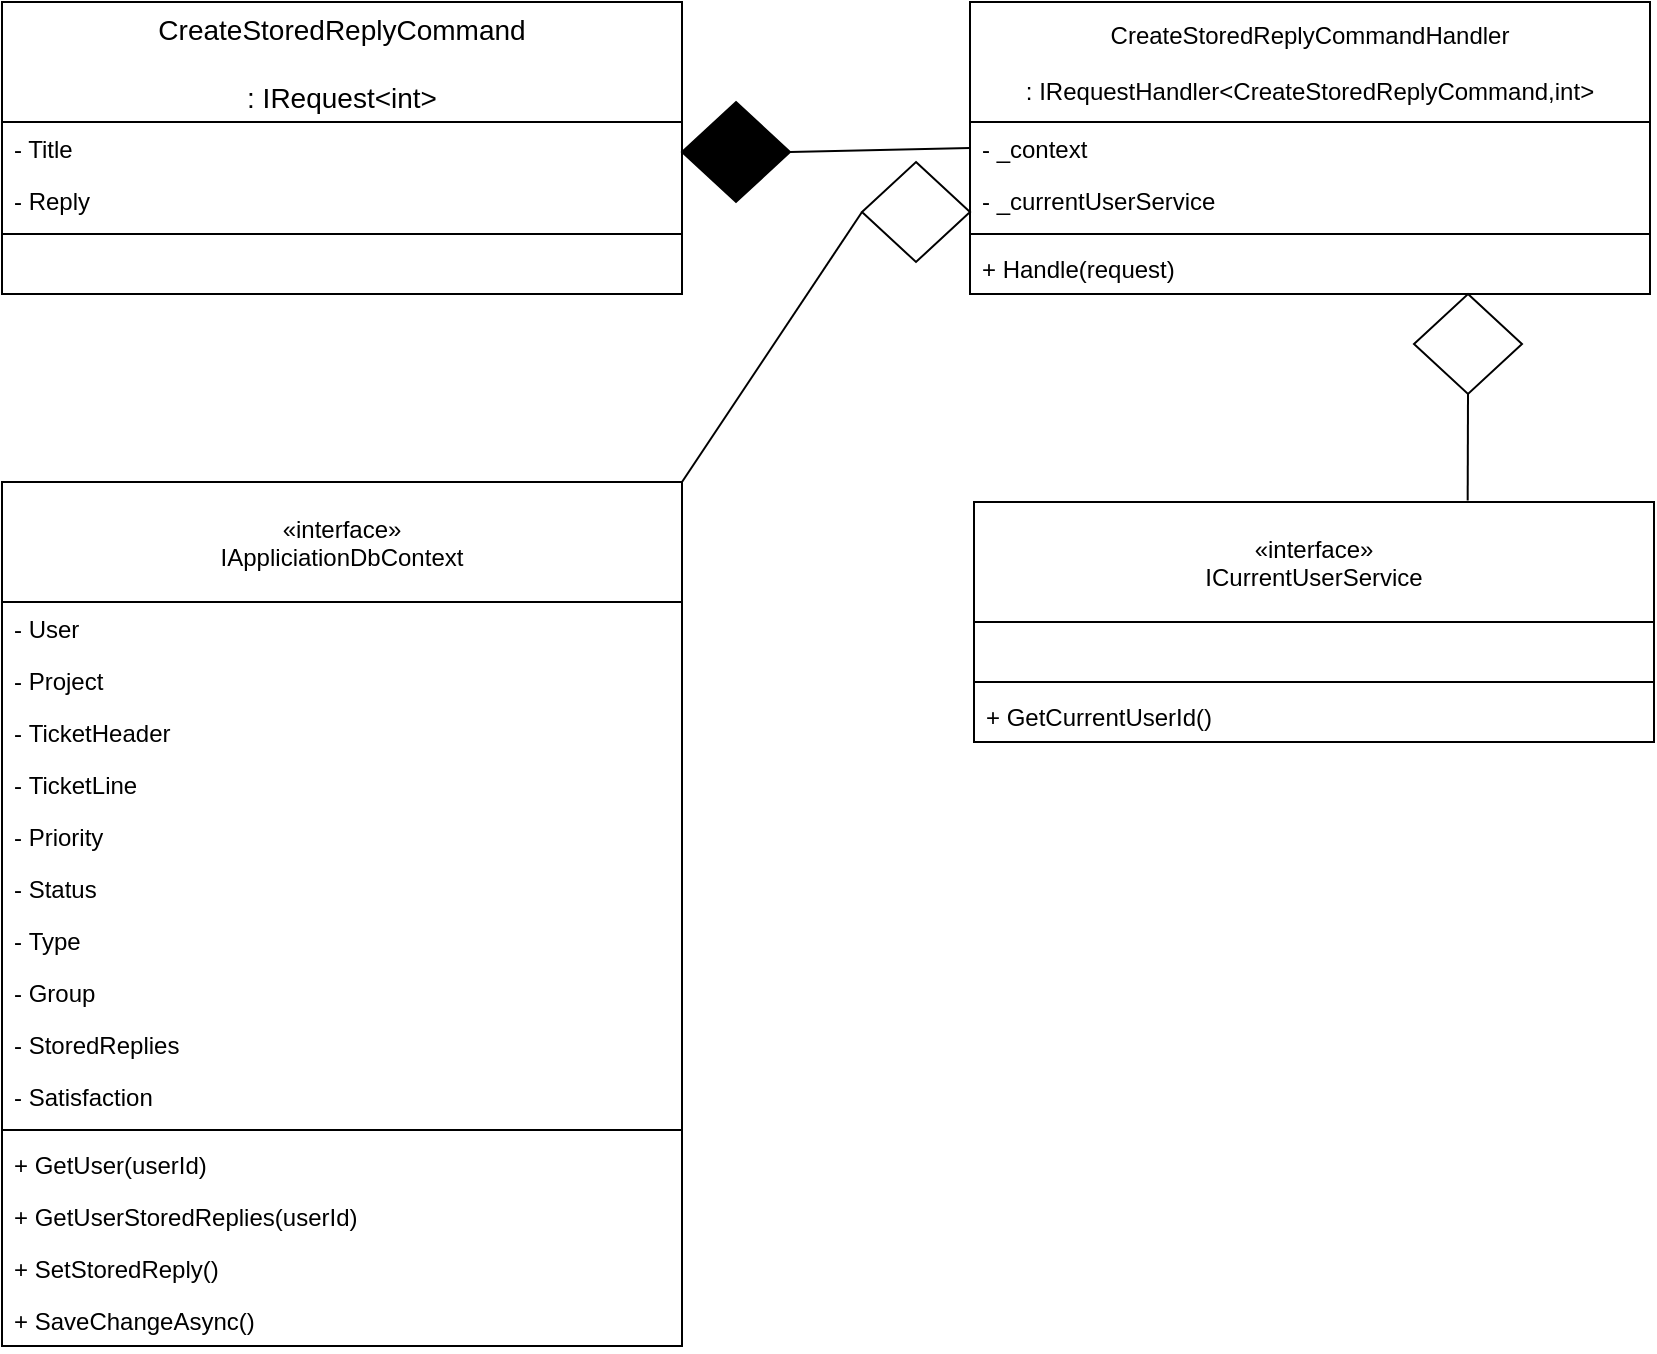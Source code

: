 <mxfile version="13.6.2" type="device"><diagram id="2NRPXZ5IK3ua5NYcsGP9" name="Page-1"><mxGraphModel dx="3479" dy="1000" grid="1" gridSize="10" guides="1" tooltips="1" connect="1" arrows="1" fold="1" page="1" pageScale="1" pageWidth="827" pageHeight="1169" math="0" shadow="0"><root><mxCell id="0"/><mxCell id="1" parent="0"/><mxCell id="5slSwj1YS3Tbna3QA5V6-1" value="" style="endArrow=none;html=1;entryX=0;entryY=0.5;entryDx=0;entryDy=0;exitX=1;exitY=0.5;exitDx=0;exitDy=0;exitPerimeter=0;" parent="1" source="5slSwj1YS3Tbna3QA5V6-2" target="5slSwj1YS3Tbna3QA5V6-11" edge="1"><mxGeometry width="50" height="50" relative="1" as="geometry"><mxPoint x="-432" y="73" as="sourcePoint"/><mxPoint x="-302" y="330" as="targetPoint"/></mxGeometry></mxCell><mxCell id="5slSwj1YS3Tbna3QA5V6-2" value="" style="strokeWidth=1;html=1;shape=mxgraph.flowchart.decision;whiteSpace=wrap;fillColor=#000000;" parent="1" vertex="1"><mxGeometry x="-486" y="50" width="54" height="50" as="geometry"/></mxCell><mxCell id="5slSwj1YS3Tbna3QA5V6-3" value="" style="endArrow=none;html=1;entryX=1;entryY=0;entryDx=0;entryDy=0;exitX=0;exitY=0.5;exitDx=0;exitDy=0;exitPerimeter=0;" parent="1" source="5slSwj1YS3Tbna3QA5V6-4" target="5slSwj1YS3Tbna3QA5V6-13" edge="1"><mxGeometry width="50" height="50" relative="1" as="geometry"><mxPoint x="-432" y="173" as="sourcePoint"/><mxPoint x="-496" y="390" as="targetPoint"/></mxGeometry></mxCell><mxCell id="5slSwj1YS3Tbna3QA5V6-4" value="" style="strokeWidth=1;html=1;shape=mxgraph.flowchart.decision;whiteSpace=wrap;" parent="1" vertex="1"><mxGeometry x="-396" y="80" width="54" height="50" as="geometry"/></mxCell><mxCell id="5slSwj1YS3Tbna3QA5V6-5" value="" style="endArrow=none;html=1;exitX=0.5;exitY=1;exitDx=0;exitDy=0;exitPerimeter=0;entryX=0.726;entryY=-0.006;entryDx=0;entryDy=0;entryPerimeter=0;" parent="1" source="5slSwj1YS3Tbna3QA5V6-6" target="5slSwj1YS3Tbna3QA5V6-24" edge="1"><mxGeometry width="50" height="50" relative="1" as="geometry"><mxPoint x="-214" y="207" as="sourcePoint"/><mxPoint x="-87" y="416" as="targetPoint"/></mxGeometry></mxCell><mxCell id="5slSwj1YS3Tbna3QA5V6-6" value="" style="strokeWidth=1;html=1;shape=mxgraph.flowchart.decision;whiteSpace=wrap;" parent="1" vertex="1"><mxGeometry x="-120" y="146" width="54" height="50" as="geometry"/></mxCell><mxCell id="5slSwj1YS3Tbna3QA5V6-7" value="CreateStoredReplyCommand&#10;&#10;: IRequest&lt;int&gt;" style="swimlane;fontStyle=0;childLayout=stackLayout;horizontal=1;startSize=60;horizontalStack=0;resizeParent=1;resizeParentMax=0;resizeLast=0;collapsible=1;marginBottom=0;align=center;fontSize=14;" parent="1" vertex="1"><mxGeometry x="-826" width="340" height="146" as="geometry"/></mxCell><mxCell id="5slSwj1YS3Tbna3QA5V6-8" value="- Title" style="text;strokeColor=none;fillColor=none;align=left;verticalAlign=top;spacingLeft=4;spacingRight=4;overflow=hidden;rotatable=0;points=[[0,0.5],[1,0.5]];portConstraint=eastwest;" parent="5slSwj1YS3Tbna3QA5V6-7" vertex="1"><mxGeometry y="60" width="340" height="26" as="geometry"/></mxCell><mxCell id="5slSwj1YS3Tbna3QA5V6-9" value="- Reply" style="text;strokeColor=none;fillColor=none;align=left;verticalAlign=top;spacingLeft=4;spacingRight=4;overflow=hidden;rotatable=0;points=[[0,0.5],[1,0.5]];portConstraint=eastwest;" parent="5slSwj1YS3Tbna3QA5V6-7" vertex="1"><mxGeometry y="86" width="340" height="26" as="geometry"/></mxCell><mxCell id="5slSwj1YS3Tbna3QA5V6-27" value="" style="line;strokeWidth=1;fillColor=none;align=left;verticalAlign=middle;spacingTop=-1;spacingLeft=3;spacingRight=3;rotatable=0;labelPosition=right;points=[];portConstraint=eastwest;" parent="5slSwj1YS3Tbna3QA5V6-7" vertex="1"><mxGeometry y="112" width="340" height="8" as="geometry"/></mxCell><mxCell id="5slSwj1YS3Tbna3QA5V6-26" value=" " style="text;strokeColor=none;fillColor=none;align=left;verticalAlign=top;spacingLeft=4;spacingRight=4;overflow=hidden;rotatable=0;points=[[0,0.5],[1,0.5]];portConstraint=eastwest;" parent="5slSwj1YS3Tbna3QA5V6-7" vertex="1"><mxGeometry y="120" width="340" height="26" as="geometry"/></mxCell><mxCell id="5slSwj1YS3Tbna3QA5V6-10" value="CreateStoredReplyCommandHandler&#10;&#10;: IRequestHandler&lt;CreateStoredReplyCommand,int&gt;" style="swimlane;fontStyle=0;childLayout=stackLayout;horizontal=1;startSize=60;fillColor=none;horizontalStack=0;resizeParent=1;resizeParentMax=0;resizeLast=0;collapsible=1;marginBottom=0;" parent="1" vertex="1"><mxGeometry x="-342" width="340" height="146" as="geometry"/></mxCell><mxCell id="5slSwj1YS3Tbna3QA5V6-11" value="- _context" style="text;strokeColor=none;fillColor=none;align=left;verticalAlign=top;spacingLeft=4;spacingRight=4;overflow=hidden;rotatable=0;points=[[0,0.5],[1,0.5]];portConstraint=eastwest;" parent="5slSwj1YS3Tbna3QA5V6-10" vertex="1"><mxGeometry y="60" width="340" height="26" as="geometry"/></mxCell><mxCell id="5slSwj1YS3Tbna3QA5V6-12" value="- _currentUserService" style="text;strokeColor=none;fillColor=none;align=left;verticalAlign=top;spacingLeft=4;spacingRight=4;overflow=hidden;rotatable=0;points=[[0,0.5],[1,0.5]];portConstraint=eastwest;" parent="5slSwj1YS3Tbna3QA5V6-10" vertex="1"><mxGeometry y="86" width="340" height="26" as="geometry"/></mxCell><mxCell id="5slSwj1YS3Tbna3QA5V6-32" value="" style="line;strokeWidth=1;fillColor=none;align=left;verticalAlign=middle;spacingTop=-1;spacingLeft=3;spacingRight=3;rotatable=0;labelPosition=right;points=[];portConstraint=eastwest;" parent="5slSwj1YS3Tbna3QA5V6-10" vertex="1"><mxGeometry y="112" width="340" height="8" as="geometry"/></mxCell><mxCell id="5slSwj1YS3Tbna3QA5V6-33" value="+ Handle(request)" style="text;strokeColor=none;fillColor=none;align=left;verticalAlign=top;spacingLeft=4;spacingRight=4;overflow=hidden;rotatable=0;points=[[0,0.5],[1,0.5]];portConstraint=eastwest;" parent="5slSwj1YS3Tbna3QA5V6-10" vertex="1"><mxGeometry y="120" width="340" height="26" as="geometry"/></mxCell><mxCell id="5slSwj1YS3Tbna3QA5V6-13" value="«interface»&#10;IAppliciationDbContext" style="swimlane;fontStyle=0;childLayout=stackLayout;horizontal=1;startSize=60;fillColor=none;horizontalStack=0;resizeParent=1;resizeParentMax=0;resizeLast=0;collapsible=1;marginBottom=0;" parent="1" vertex="1"><mxGeometry x="-826" y="240" width="340" height="432" as="geometry"/></mxCell><mxCell id="5slSwj1YS3Tbna3QA5V6-14" value="- User" style="text;strokeColor=none;fillColor=none;align=left;verticalAlign=top;spacingLeft=4;spacingRight=4;overflow=hidden;rotatable=0;points=[[0,0.5],[1,0.5]];portConstraint=eastwest;" parent="5slSwj1YS3Tbna3QA5V6-13" vertex="1"><mxGeometry y="60" width="340" height="26" as="geometry"/></mxCell><mxCell id="5slSwj1YS3Tbna3QA5V6-15" value="- Project" style="text;strokeColor=none;fillColor=none;align=left;verticalAlign=top;spacingLeft=4;spacingRight=4;overflow=hidden;rotatable=0;points=[[0,0.5],[1,0.5]];portConstraint=eastwest;" parent="5slSwj1YS3Tbna3QA5V6-13" vertex="1"><mxGeometry y="86" width="340" height="26" as="geometry"/></mxCell><mxCell id="5slSwj1YS3Tbna3QA5V6-16" value="- TicketHeader" style="text;strokeColor=none;fillColor=none;align=left;verticalAlign=top;spacingLeft=4;spacingRight=4;overflow=hidden;rotatable=0;points=[[0,0.5],[1,0.5]];portConstraint=eastwest;" parent="5slSwj1YS3Tbna3QA5V6-13" vertex="1"><mxGeometry y="112" width="340" height="26" as="geometry"/></mxCell><mxCell id="5slSwj1YS3Tbna3QA5V6-17" value="- TicketLine" style="text;strokeColor=none;fillColor=none;align=left;verticalAlign=top;spacingLeft=4;spacingRight=4;overflow=hidden;rotatable=0;points=[[0,0.5],[1,0.5]];portConstraint=eastwest;" parent="5slSwj1YS3Tbna3QA5V6-13" vertex="1"><mxGeometry y="138" width="340" height="26" as="geometry"/></mxCell><mxCell id="5slSwj1YS3Tbna3QA5V6-18" value="- Priority" style="text;strokeColor=none;fillColor=none;align=left;verticalAlign=top;spacingLeft=4;spacingRight=4;overflow=hidden;rotatable=0;points=[[0,0.5],[1,0.5]];portConstraint=eastwest;" parent="5slSwj1YS3Tbna3QA5V6-13" vertex="1"><mxGeometry y="164" width="340" height="26" as="geometry"/></mxCell><mxCell id="5slSwj1YS3Tbna3QA5V6-19" value="- Status" style="text;strokeColor=none;fillColor=none;align=left;verticalAlign=top;spacingLeft=4;spacingRight=4;overflow=hidden;rotatable=0;points=[[0,0.5],[1,0.5]];portConstraint=eastwest;" parent="5slSwj1YS3Tbna3QA5V6-13" vertex="1"><mxGeometry y="190" width="340" height="26" as="geometry"/></mxCell><mxCell id="5slSwj1YS3Tbna3QA5V6-20" value="- Type" style="text;strokeColor=none;fillColor=none;align=left;verticalAlign=top;spacingLeft=4;spacingRight=4;overflow=hidden;rotatable=0;points=[[0,0.5],[1,0.5]];portConstraint=eastwest;" parent="5slSwj1YS3Tbna3QA5V6-13" vertex="1"><mxGeometry y="216" width="340" height="26" as="geometry"/></mxCell><mxCell id="5slSwj1YS3Tbna3QA5V6-21" value="- Group" style="text;strokeColor=none;fillColor=none;align=left;verticalAlign=top;spacingLeft=4;spacingRight=4;overflow=hidden;rotatable=0;points=[[0,0.5],[1,0.5]];portConstraint=eastwest;" parent="5slSwj1YS3Tbna3QA5V6-13" vertex="1"><mxGeometry y="242" width="340" height="26" as="geometry"/></mxCell><mxCell id="5slSwj1YS3Tbna3QA5V6-22" value="- StoredReplies" style="text;strokeColor=none;fillColor=none;align=left;verticalAlign=top;spacingLeft=4;spacingRight=4;overflow=hidden;rotatable=0;points=[[0,0.5],[1,0.5]];portConstraint=eastwest;" parent="5slSwj1YS3Tbna3QA5V6-13" vertex="1"><mxGeometry y="268" width="340" height="26" as="geometry"/></mxCell><mxCell id="5slSwj1YS3Tbna3QA5V6-23" value="- Satisfaction" style="text;strokeColor=none;fillColor=none;align=left;verticalAlign=top;spacingLeft=4;spacingRight=4;overflow=hidden;rotatable=0;points=[[0,0.5],[1,0.5]];portConstraint=eastwest;" parent="5slSwj1YS3Tbna3QA5V6-13" vertex="1"><mxGeometry y="294" width="340" height="26" as="geometry"/></mxCell><mxCell id="5slSwj1YS3Tbna3QA5V6-28" value="" style="line;strokeWidth=1;fillColor=none;align=left;verticalAlign=middle;spacingTop=-1;spacingLeft=3;spacingRight=3;rotatable=0;labelPosition=right;points=[];portConstraint=eastwest;" parent="5slSwj1YS3Tbna3QA5V6-13" vertex="1"><mxGeometry y="320" width="340" height="8" as="geometry"/></mxCell><mxCell id="5slSwj1YS3Tbna3QA5V6-29" value="+ GetUser(userId)" style="text;strokeColor=none;fillColor=none;align=left;verticalAlign=top;spacingLeft=4;spacingRight=4;overflow=hidden;rotatable=0;points=[[0,0.5],[1,0.5]];portConstraint=eastwest;" parent="5slSwj1YS3Tbna3QA5V6-13" vertex="1"><mxGeometry y="328" width="340" height="26" as="geometry"/></mxCell><mxCell id="5slSwj1YS3Tbna3QA5V6-35" value="+ GetUserStoredReplies(userId)" style="text;strokeColor=none;fillColor=none;align=left;verticalAlign=top;spacingLeft=4;spacingRight=4;overflow=hidden;rotatable=0;points=[[0,0.5],[1,0.5]];portConstraint=eastwest;" parent="5slSwj1YS3Tbna3QA5V6-13" vertex="1"><mxGeometry y="354" width="340" height="26" as="geometry"/></mxCell><mxCell id="5slSwj1YS3Tbna3QA5V6-36" value="+ SetStoredReply()" style="text;strokeColor=none;fillColor=none;align=left;verticalAlign=top;spacingLeft=4;spacingRight=4;overflow=hidden;rotatable=0;points=[[0,0.5],[1,0.5]];portConstraint=eastwest;" parent="5slSwj1YS3Tbna3QA5V6-13" vertex="1"><mxGeometry y="380" width="340" height="26" as="geometry"/></mxCell><mxCell id="5slSwj1YS3Tbna3QA5V6-37" value="+ SaveChangeAsync()" style="text;strokeColor=none;fillColor=none;align=left;verticalAlign=top;spacingLeft=4;spacingRight=4;overflow=hidden;rotatable=0;points=[[0,0.5],[1,0.5]];portConstraint=eastwest;" parent="5slSwj1YS3Tbna3QA5V6-13" vertex="1"><mxGeometry y="406" width="340" height="26" as="geometry"/></mxCell><mxCell id="5slSwj1YS3Tbna3QA5V6-24" value="«interface»&#10;ICurrentUserService" style="swimlane;fontStyle=0;childLayout=stackLayout;horizontal=1;startSize=60;fillColor=none;horizontalStack=0;resizeParent=1;resizeParentMax=0;resizeLast=0;collapsible=1;marginBottom=0;" parent="1" vertex="1"><mxGeometry x="-340" y="250" width="340" height="120" as="geometry"/></mxCell><mxCell id="5slSwj1YS3Tbna3QA5V6-25" value=" " style="text;strokeColor=none;fillColor=none;align=left;verticalAlign=top;spacingLeft=4;spacingRight=4;overflow=hidden;rotatable=0;points=[[0,0.5],[1,0.5]];portConstraint=eastwest;" parent="5slSwj1YS3Tbna3QA5V6-24" vertex="1"><mxGeometry y="60" width="340" height="26" as="geometry"/></mxCell><mxCell id="5slSwj1YS3Tbna3QA5V6-30" value="" style="line;strokeWidth=1;fillColor=none;align=left;verticalAlign=middle;spacingTop=-1;spacingLeft=3;spacingRight=3;rotatable=0;labelPosition=right;points=[];portConstraint=eastwest;" parent="5slSwj1YS3Tbna3QA5V6-24" vertex="1"><mxGeometry y="86" width="340" height="8" as="geometry"/></mxCell><mxCell id="5slSwj1YS3Tbna3QA5V6-31" value="+ GetCurrentUserId()" style="text;strokeColor=none;fillColor=none;align=left;verticalAlign=top;spacingLeft=4;spacingRight=4;overflow=hidden;rotatable=0;points=[[0,0.5],[1,0.5]];portConstraint=eastwest;" parent="5slSwj1YS3Tbna3QA5V6-24" vertex="1"><mxGeometry y="94" width="340" height="26" as="geometry"/></mxCell></root></mxGraphModel></diagram></mxfile>